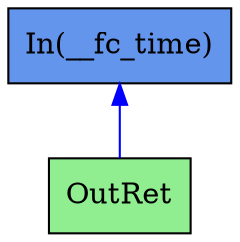 digraph G {
  rankdir=TB;
  node [style="filled", ];
  2 [label="OutRet", fillcolor="#90EE90", shape=box, ];
  3 [label="In(__fc_time)", fillcolor="#6495ED", shape=box, ];
  
  
  edge [dir=back, ];
  3 -> 2 [color="#0000FF", ];
  
  }